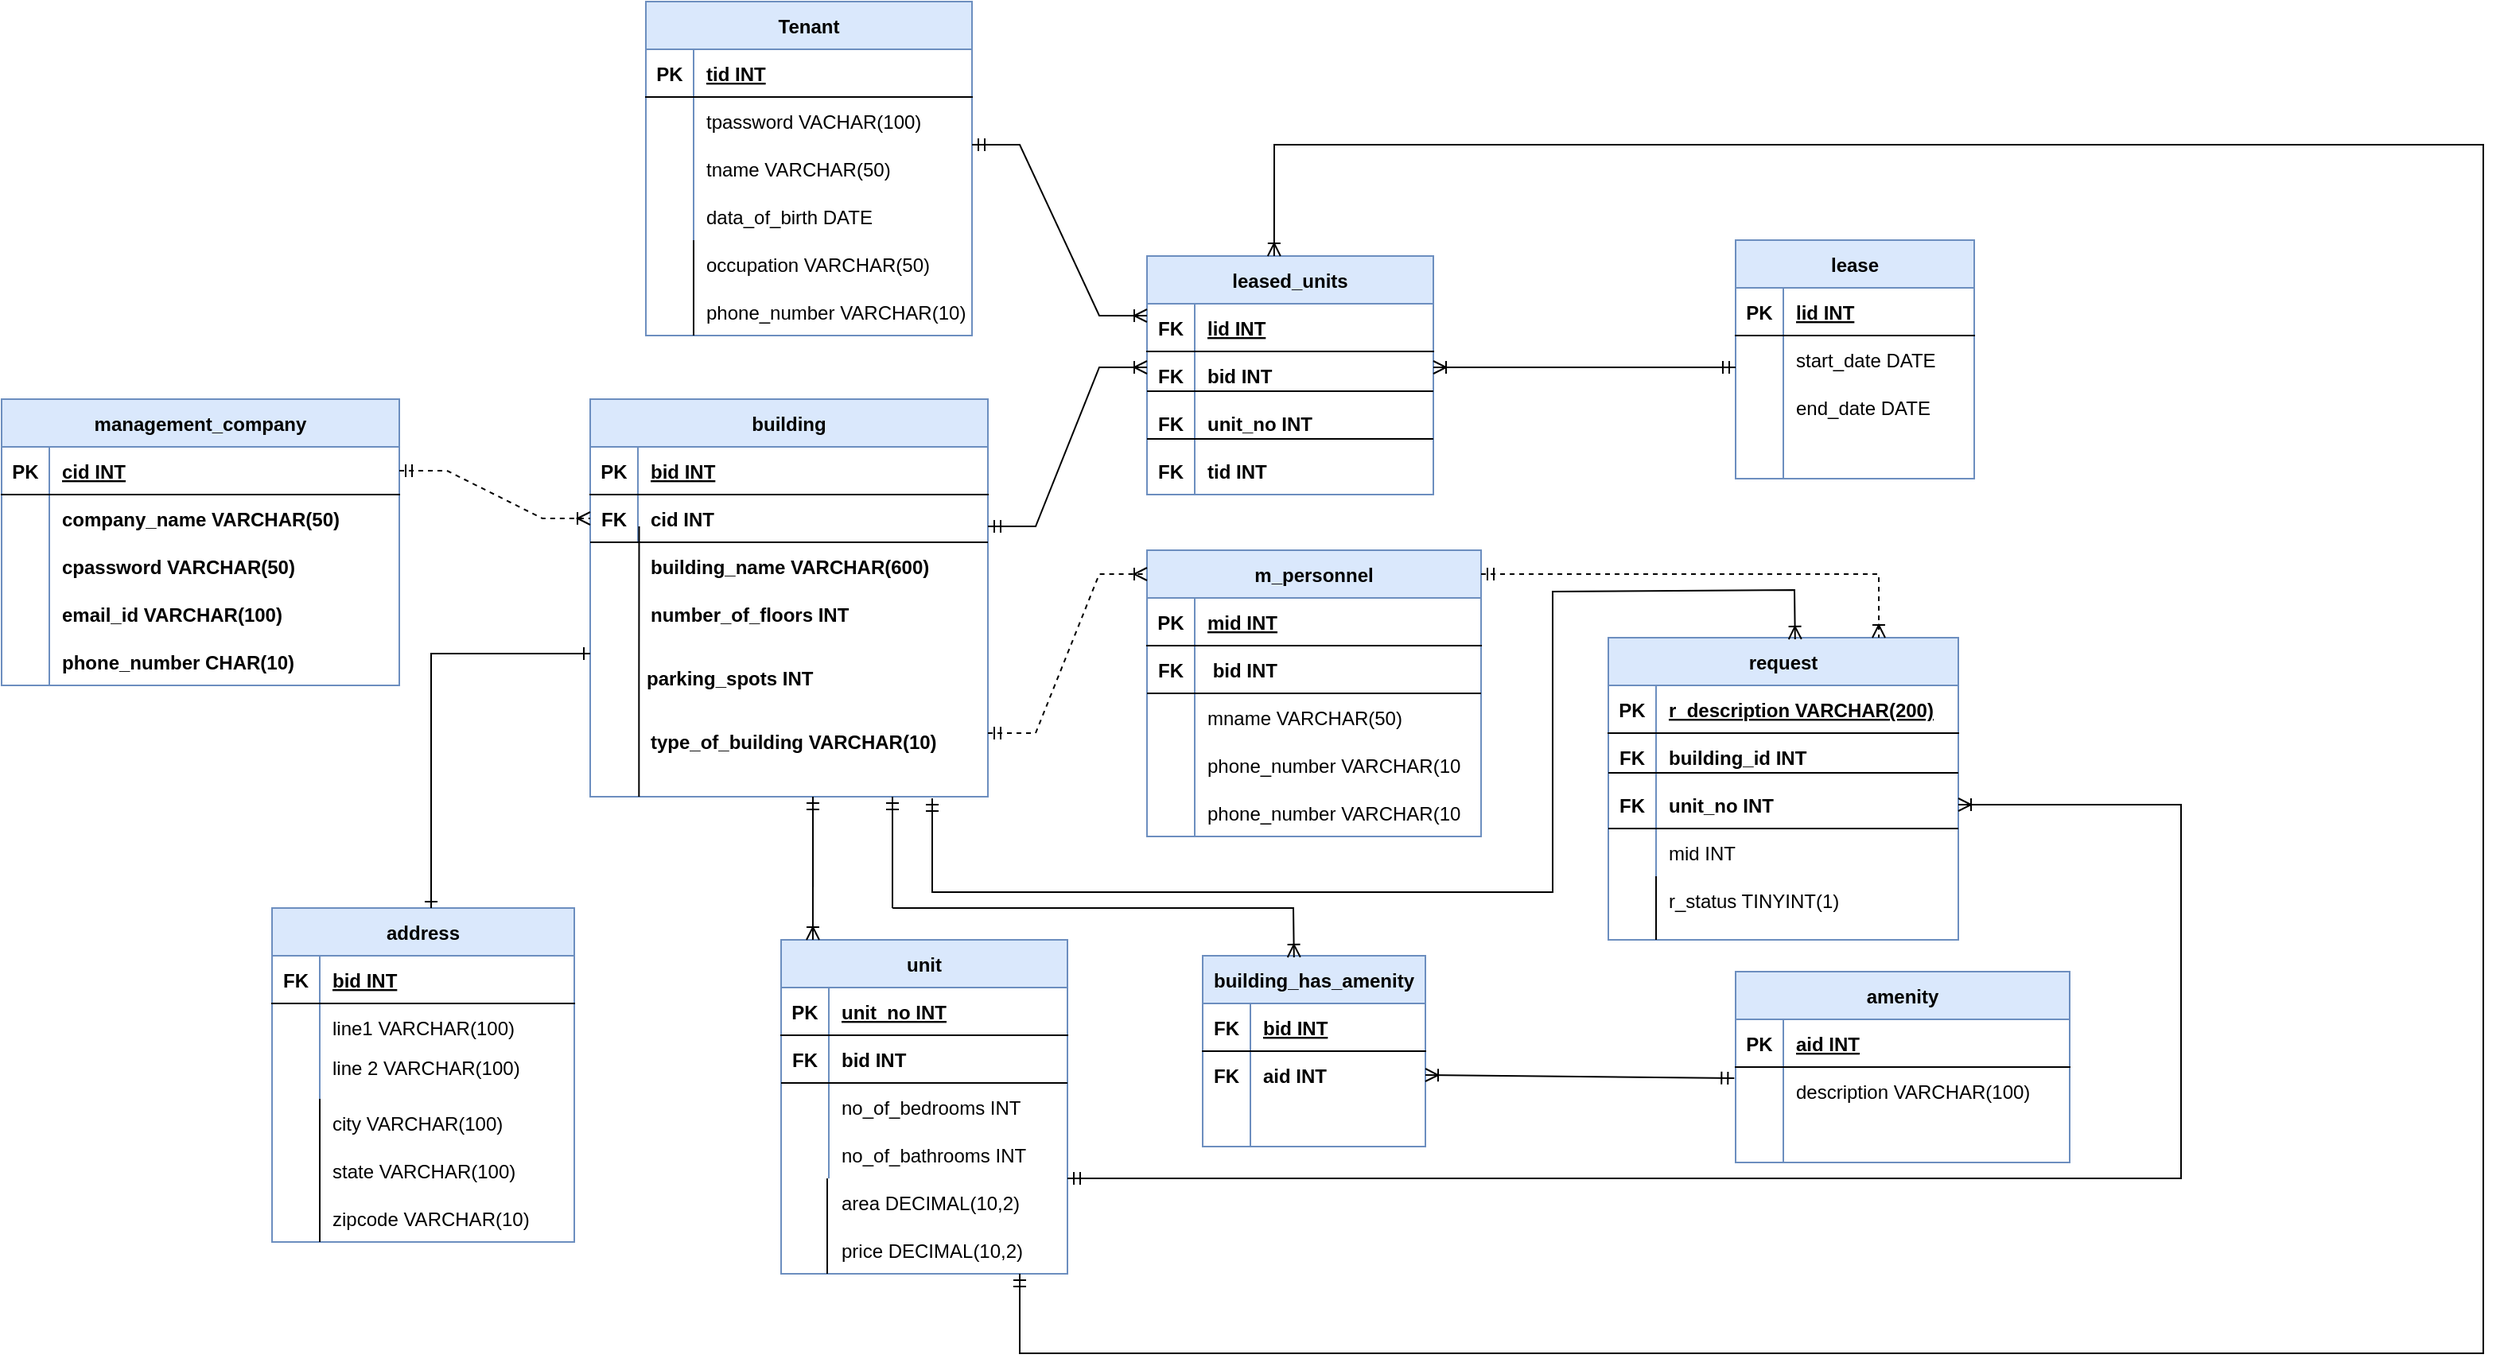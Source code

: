 <mxfile version="20.8.16" type="device"><diagram id="R2lEEEUBdFMjLlhIrx00" name="Page-1"><mxGraphModel dx="1050" dy="3887" grid="1" gridSize="10" guides="1" tooltips="1" connect="1" arrows="1" fold="1" page="1" pageScale="1" pageWidth="2339" pageHeight="3300" math="0" shadow="0" extFonts="Permanent Marker^https://fonts.googleapis.com/css?family=Permanent+Marker"><root><mxCell id="0"/><mxCell id="1" parent="0"/><mxCell id="C-vyLk0tnHw3VtMMgP7b-23" value="management_company" style="shape=table;startSize=30;container=1;collapsible=1;childLayout=tableLayout;fixedRows=1;rowLines=0;fontStyle=1;align=center;resizeLast=1;fillColor=#dae8fc;strokeColor=#6c8ebf;" parent="1" vertex="1"><mxGeometry x="120" y="120" width="250" height="180" as="geometry"/></mxCell><mxCell id="C-vyLk0tnHw3VtMMgP7b-24" value="" style="shape=partialRectangle;collapsible=0;dropTarget=0;pointerEvents=0;fillColor=none;points=[[0,0.5],[1,0.5]];portConstraint=eastwest;top=0;left=0;right=0;bottom=1;fontStyle=1" parent="C-vyLk0tnHw3VtMMgP7b-23" vertex="1"><mxGeometry y="30" width="250" height="30" as="geometry"/></mxCell><mxCell id="C-vyLk0tnHw3VtMMgP7b-25" value="PK" style="shape=partialRectangle;overflow=hidden;connectable=0;fillColor=none;top=0;left=0;bottom=0;right=0;fontStyle=1;" parent="C-vyLk0tnHw3VtMMgP7b-24" vertex="1"><mxGeometry width="30" height="30" as="geometry"><mxRectangle width="30" height="30" as="alternateBounds"/></mxGeometry></mxCell><mxCell id="C-vyLk0tnHw3VtMMgP7b-26" value="cid INT" style="shape=partialRectangle;overflow=hidden;connectable=0;fillColor=none;top=0;left=0;bottom=0;right=0;align=left;spacingLeft=6;fontStyle=5;" parent="C-vyLk0tnHw3VtMMgP7b-24" vertex="1"><mxGeometry x="30" width="220" height="30" as="geometry"><mxRectangle width="220" height="30" as="alternateBounds"/></mxGeometry></mxCell><mxCell id="C-vyLk0tnHw3VtMMgP7b-27" value="" style="shape=partialRectangle;collapsible=0;dropTarget=0;pointerEvents=0;fillColor=none;points=[[0,0.5],[1,0.5]];portConstraint=eastwest;top=0;left=0;right=0;bottom=0;fontStyle=1" parent="C-vyLk0tnHw3VtMMgP7b-23" vertex="1"><mxGeometry y="60" width="250" height="30" as="geometry"/></mxCell><mxCell id="C-vyLk0tnHw3VtMMgP7b-28" value="" style="shape=partialRectangle;overflow=hidden;connectable=0;fillColor=none;top=0;left=0;bottom=0;right=0;fontStyle=1" parent="C-vyLk0tnHw3VtMMgP7b-27" vertex="1"><mxGeometry width="30" height="30" as="geometry"><mxRectangle width="30" height="30" as="alternateBounds"/></mxGeometry></mxCell><mxCell id="C-vyLk0tnHw3VtMMgP7b-29" value="company_name VARCHAR(50)" style="shape=partialRectangle;overflow=hidden;connectable=0;fillColor=none;top=0;left=0;bottom=0;right=0;align=left;spacingLeft=6;fontStyle=1" parent="C-vyLk0tnHw3VtMMgP7b-27" vertex="1"><mxGeometry x="30" width="220" height="30" as="geometry"><mxRectangle width="220" height="30" as="alternateBounds"/></mxGeometry></mxCell><mxCell id="26nUdRQCXLA5N9_4GKvT-4" value="cpassword VARCHAR(50)" style="shape=partialRectangle;overflow=hidden;connectable=0;fillColor=none;top=0;left=0;bottom=0;right=0;align=left;spacingLeft=6;fontStyle=1" parent="1" vertex="1"><mxGeometry x="150" y="210" width="220" height="30" as="geometry"><mxRectangle width="220" height="30" as="alternateBounds"/></mxGeometry></mxCell><mxCell id="26nUdRQCXLA5N9_4GKvT-5" value="email_id VARCHAR(100)" style="shape=partialRectangle;overflow=hidden;connectable=0;fillColor=none;top=0;left=0;bottom=0;right=0;align=left;spacingLeft=6;fontStyle=1" parent="1" vertex="1"><mxGeometry x="150" y="240" width="220" height="30" as="geometry"><mxRectangle width="220" height="30" as="alternateBounds"/></mxGeometry></mxCell><mxCell id="26nUdRQCXLA5N9_4GKvT-6" value="phone_number CHAR(10)" style="shape=partialRectangle;overflow=hidden;connectable=0;fillColor=none;top=0;left=0;bottom=0;right=0;align=left;spacingLeft=6;fontStyle=1" parent="1" vertex="1"><mxGeometry x="150" y="270" width="220" height="30" as="geometry"><mxRectangle width="220" height="30" as="alternateBounds"/></mxGeometry></mxCell><mxCell id="26nUdRQCXLA5N9_4GKvT-7" value="" style="endArrow=none;html=1;rounded=0;fillColor=#dae8fc;strokeColor=#6c8ebf;fontStyle=1" parent="1" edge="1"><mxGeometry width="50" height="50" relative="1" as="geometry"><mxPoint x="150" y="300" as="sourcePoint"/><mxPoint x="150" y="210" as="targetPoint"/></mxGeometry></mxCell><mxCell id="26nUdRQCXLA5N9_4GKvT-8" value="building" style="shape=table;startSize=30;container=1;collapsible=1;childLayout=tableLayout;fixedRows=1;rowLines=0;fontStyle=1;align=center;resizeLast=1;fillColor=#dae8fc;strokeColor=#6c8ebf;" parent="1" vertex="1"><mxGeometry x="490" y="120" width="250" height="250" as="geometry"/></mxCell><mxCell id="26nUdRQCXLA5N9_4GKvT-9" value="" style="shape=partialRectangle;collapsible=0;dropTarget=0;pointerEvents=0;fillColor=none;points=[[0,0.5],[1,0.5]];portConstraint=eastwest;top=0;left=0;right=0;bottom=1;fontStyle=1" parent="26nUdRQCXLA5N9_4GKvT-8" vertex="1"><mxGeometry y="30" width="250" height="30" as="geometry"/></mxCell><mxCell id="26nUdRQCXLA5N9_4GKvT-10" value="PK" style="shape=partialRectangle;overflow=hidden;connectable=0;fillColor=none;top=0;left=0;bottom=0;right=0;fontStyle=1;" parent="26nUdRQCXLA5N9_4GKvT-9" vertex="1"><mxGeometry width="30" height="30" as="geometry"><mxRectangle width="30" height="30" as="alternateBounds"/></mxGeometry></mxCell><mxCell id="26nUdRQCXLA5N9_4GKvT-11" value="bid INT" style="shape=partialRectangle;overflow=hidden;connectable=0;fillColor=none;top=0;left=0;bottom=0;right=0;align=left;spacingLeft=6;fontStyle=5;" parent="26nUdRQCXLA5N9_4GKvT-9" vertex="1"><mxGeometry x="30" width="220" height="30" as="geometry"><mxRectangle width="220" height="30" as="alternateBounds"/></mxGeometry></mxCell><mxCell id="26nUdRQCXLA5N9_4GKvT-12" value="" style="shape=partialRectangle;collapsible=0;dropTarget=0;pointerEvents=0;fillColor=none;points=[[0,0.5],[1,0.5]];portConstraint=eastwest;top=0;left=0;right=0;bottom=0;fontStyle=1" parent="26nUdRQCXLA5N9_4GKvT-8" vertex="1"><mxGeometry y="60" width="250" height="30" as="geometry"/></mxCell><mxCell id="26nUdRQCXLA5N9_4GKvT-13" value="FK" style="shape=partialRectangle;overflow=hidden;connectable=0;fillColor=none;top=0;left=0;bottom=0;right=0;fontStyle=1" parent="26nUdRQCXLA5N9_4GKvT-12" vertex="1"><mxGeometry width="30" height="30" as="geometry"><mxRectangle width="30" height="30" as="alternateBounds"/></mxGeometry></mxCell><mxCell id="26nUdRQCXLA5N9_4GKvT-14" value="cid INT" style="shape=partialRectangle;overflow=hidden;connectable=0;fillColor=none;top=0;left=0;bottom=0;right=0;align=left;spacingLeft=6;fontStyle=1" parent="26nUdRQCXLA5N9_4GKvT-12" vertex="1"><mxGeometry x="30" width="220" height="30" as="geometry"><mxRectangle width="220" height="30" as="alternateBounds"/></mxGeometry></mxCell><mxCell id="26nUdRQCXLA5N9_4GKvT-15" value="" style="shape=partialRectangle;collapsible=0;dropTarget=0;pointerEvents=0;fillColor=none;points=[[0,0.5],[1,0.5]];portConstraint=eastwest;top=0;left=0;right=0;bottom=0;fontStyle=1" parent="1" vertex="1"><mxGeometry x="520" y="210" width="220" height="30" as="geometry"/></mxCell><mxCell id="26nUdRQCXLA5N9_4GKvT-16" value="" style="shape=partialRectangle;overflow=hidden;connectable=0;fillColor=none;top=0;left=0;bottom=0;right=0;fontStyle=1" parent="26nUdRQCXLA5N9_4GKvT-15" vertex="1"><mxGeometry width="26.4" height="30" as="geometry"><mxRectangle width="30" height="30" as="alternateBounds"/></mxGeometry></mxCell><mxCell id="26nUdRQCXLA5N9_4GKvT-17" value="building_name VARCHAR(600)" style="shape=partialRectangle;overflow=hidden;connectable=0;fillColor=none;top=0;left=0;bottom=0;right=0;align=left;spacingLeft=6;fontStyle=1" parent="26nUdRQCXLA5N9_4GKvT-15" vertex="1"><mxGeometry width="220" height="30" as="geometry"><mxRectangle width="220" height="30" as="alternateBounds"/></mxGeometry></mxCell><mxCell id="26nUdRQCXLA5N9_4GKvT-21" value="" style="shape=partialRectangle;collapsible=0;dropTarget=0;pointerEvents=0;fillColor=none;points=[[0,0.5],[1,0.5]];portConstraint=eastwest;top=0;left=0;right=0;bottom=0;fontStyle=1" parent="1" vertex="1"><mxGeometry x="520" y="240" width="220" height="30" as="geometry"/></mxCell><mxCell id="26nUdRQCXLA5N9_4GKvT-22" value="" style="shape=partialRectangle;overflow=hidden;connectable=0;fillColor=none;top=0;left=0;bottom=0;right=0;fontStyle=1" parent="26nUdRQCXLA5N9_4GKvT-21" vertex="1"><mxGeometry width="26.4" height="30" as="geometry"><mxRectangle width="30" height="30" as="alternateBounds"/></mxGeometry></mxCell><mxCell id="26nUdRQCXLA5N9_4GKvT-23" value="number_of_floors INT" style="shape=partialRectangle;overflow=hidden;connectable=0;fillColor=none;top=0;left=0;bottom=0;right=0;align=left;spacingLeft=6;fontStyle=1" parent="26nUdRQCXLA5N9_4GKvT-21" vertex="1"><mxGeometry width="220" height="30" as="geometry"><mxRectangle width="220" height="30" as="alternateBounds"/></mxGeometry></mxCell><mxCell id="26nUdRQCXLA5N9_4GKvT-24" value="" style="shape=partialRectangle;collapsible=0;dropTarget=0;pointerEvents=0;fillColor=none;points=[[0,0.5],[1,0.5]];portConstraint=eastwest;top=0;left=0;right=0;bottom=0;fontStyle=1" parent="1" vertex="1"><mxGeometry x="517.5" y="280" width="220" height="30" as="geometry"/></mxCell><mxCell id="26nUdRQCXLA5N9_4GKvT-25" value="" style="shape=partialRectangle;overflow=hidden;connectable=0;fillColor=none;top=0;left=0;bottom=0;right=0;fontStyle=1" parent="26nUdRQCXLA5N9_4GKvT-24" vertex="1"><mxGeometry width="26.4" height="30" as="geometry"><mxRectangle width="30" height="30" as="alternateBounds"/></mxGeometry></mxCell><mxCell id="26nUdRQCXLA5N9_4GKvT-26" value="parking_spots INT" style="shape=partialRectangle;overflow=hidden;connectable=0;fillColor=none;top=0;left=0;bottom=0;right=0;align=left;spacingLeft=6;fontStyle=1" parent="26nUdRQCXLA5N9_4GKvT-24" vertex="1"><mxGeometry width="220" height="30" as="geometry"><mxRectangle width="220" height="30" as="alternateBounds"/></mxGeometry></mxCell><mxCell id="26nUdRQCXLA5N9_4GKvT-27" value="" style="shape=partialRectangle;collapsible=0;dropTarget=0;pointerEvents=0;fillColor=none;points=[[0,0.5],[1,0.5]];portConstraint=eastwest;top=0;left=0;right=0;bottom=0;fontStyle=1" parent="1" vertex="1"><mxGeometry x="150" y="570" width="220" height="30" as="geometry"/></mxCell><mxCell id="26nUdRQCXLA5N9_4GKvT-28" value="" style="shape=partialRectangle;overflow=hidden;connectable=0;fillColor=none;top=0;left=0;bottom=0;right=0;fontStyle=1" parent="26nUdRQCXLA5N9_4GKvT-27" vertex="1"><mxGeometry width="26.4" height="30" as="geometry"><mxRectangle width="30" height="30" as="alternateBounds"/></mxGeometry></mxCell><mxCell id="26nUdRQCXLA5N9_4GKvT-29" value="type_of_building VARCHAR(10)" style="shape=partialRectangle;overflow=hidden;connectable=0;fillColor=none;top=0;left=0;bottom=0;right=0;align=left;spacingLeft=6;fontStyle=1" parent="1" vertex="1"><mxGeometry x="520" y="320" width="220" height="30" as="geometry"><mxRectangle width="220" height="30" as="alternateBounds"/></mxGeometry></mxCell><mxCell id="26nUdRQCXLA5N9_4GKvT-38" value="" style="endArrow=none;html=1;rounded=0;exitX=0.123;exitY=0.667;exitDx=0;exitDy=0;exitPerimeter=0;fillColor=#f8cecc;strokeColor=#000000;startArrow=none;fontStyle=1" parent="1" source="26nUdRQCXLA5N9_4GKvT-12" edge="1"><mxGeometry width="50" height="50" relative="1" as="geometry"><mxPoint x="520" y="210" as="sourcePoint"/><mxPoint x="520.66" y="370" as="targetPoint"/><Array as="points"><mxPoint x="520.66" y="300"/></Array></mxGeometry></mxCell><mxCell id="26nUdRQCXLA5N9_4GKvT-41" value="" style="edgeStyle=entityRelationEdgeStyle;fontSize=12;html=1;endArrow=ERoneToMany;startArrow=ERmandOne;rounded=0;exitX=1;exitY=0.5;exitDx=0;exitDy=0;entryX=0;entryY=0.5;entryDx=0;entryDy=0;fontStyle=1;dashed=1;" parent="1" source="C-vyLk0tnHw3VtMMgP7b-24" target="26nUdRQCXLA5N9_4GKvT-12" edge="1"><mxGeometry width="100" height="100" relative="1" as="geometry"><mxPoint x="530" y="390" as="sourcePoint"/><mxPoint x="630" y="290" as="targetPoint"/></mxGeometry></mxCell><mxCell id="26nUdRQCXLA5N9_4GKvT-42" value="leased_units" style="shape=table;startSize=30;container=1;collapsible=1;childLayout=tableLayout;fixedRows=1;rowLines=0;fontStyle=1;align=center;resizeLast=1;fillColor=#dae8fc;strokeColor=#6c8ebf;" parent="1" vertex="1"><mxGeometry x="840" y="30" width="180" height="150" as="geometry"/></mxCell><mxCell id="26nUdRQCXLA5N9_4GKvT-43" value="" style="shape=tableRow;horizontal=0;startSize=0;swimlaneHead=0;swimlaneBody=0;fillColor=none;collapsible=0;dropTarget=0;points=[[0,0.5],[1,0.5]];portConstraint=eastwest;top=0;left=0;right=0;bottom=1;fontStyle=1" parent="26nUdRQCXLA5N9_4GKvT-42" vertex="1"><mxGeometry y="30" width="180" height="30" as="geometry"/></mxCell><mxCell id="26nUdRQCXLA5N9_4GKvT-44" value="FK" style="shape=partialRectangle;connectable=0;fillColor=none;top=0;left=0;bottom=0;right=0;fontStyle=1;overflow=hidden;" parent="26nUdRQCXLA5N9_4GKvT-43" vertex="1"><mxGeometry width="30" height="30" as="geometry"><mxRectangle width="30" height="30" as="alternateBounds"/></mxGeometry></mxCell><mxCell id="26nUdRQCXLA5N9_4GKvT-45" value="lid INT" style="shape=partialRectangle;connectable=0;fillColor=none;top=0;left=0;bottom=0;right=0;align=left;spacingLeft=6;fontStyle=5;overflow=hidden;" parent="26nUdRQCXLA5N9_4GKvT-43" vertex="1"><mxGeometry x="30" width="150" height="30" as="geometry"><mxRectangle width="150" height="30" as="alternateBounds"/></mxGeometry></mxCell><mxCell id="26nUdRQCXLA5N9_4GKvT-46" value="" style="shape=tableRow;horizontal=0;startSize=0;swimlaneHead=0;swimlaneBody=0;fillColor=none;collapsible=0;dropTarget=0;points=[[0,0.5],[1,0.5]];portConstraint=eastwest;top=0;left=0;right=0;bottom=0;fontStyle=1" parent="26nUdRQCXLA5N9_4GKvT-42" vertex="1"><mxGeometry y="60" width="180" height="30" as="geometry"/></mxCell><mxCell id="26nUdRQCXLA5N9_4GKvT-47" value="FK" style="shape=partialRectangle;connectable=0;fillColor=none;top=0;left=0;bottom=0;right=0;editable=1;overflow=hidden;fontStyle=1" parent="26nUdRQCXLA5N9_4GKvT-46" vertex="1"><mxGeometry width="30" height="30" as="geometry"><mxRectangle width="30" height="30" as="alternateBounds"/></mxGeometry></mxCell><mxCell id="26nUdRQCXLA5N9_4GKvT-48" value="bid INT" style="shape=partialRectangle;connectable=0;fillColor=none;top=0;left=0;bottom=0;right=0;align=left;spacingLeft=6;overflow=hidden;fontStyle=1" parent="26nUdRQCXLA5N9_4GKvT-46" vertex="1"><mxGeometry x="30" width="150" height="30" as="geometry"><mxRectangle width="150" height="30" as="alternateBounds"/></mxGeometry></mxCell><mxCell id="26nUdRQCXLA5N9_4GKvT-49" value="" style="shape=tableRow;horizontal=0;startSize=0;swimlaneHead=0;swimlaneBody=0;fillColor=none;collapsible=0;dropTarget=0;points=[[0,0.5],[1,0.5]];portConstraint=eastwest;top=0;left=0;right=0;bottom=0;fontStyle=1" parent="26nUdRQCXLA5N9_4GKvT-42" vertex="1"><mxGeometry y="90" width="180" height="30" as="geometry"/></mxCell><mxCell id="26nUdRQCXLA5N9_4GKvT-50" value="FK" style="shape=partialRectangle;connectable=0;fillColor=none;top=0;left=0;bottom=0;right=0;editable=1;overflow=hidden;fontStyle=1" parent="26nUdRQCXLA5N9_4GKvT-49" vertex="1"><mxGeometry width="30" height="30" as="geometry"><mxRectangle width="30" height="30" as="alternateBounds"/></mxGeometry></mxCell><mxCell id="26nUdRQCXLA5N9_4GKvT-51" value="unit_no INT" style="shape=partialRectangle;connectable=0;fillColor=none;top=0;left=0;bottom=0;right=0;align=left;spacingLeft=6;overflow=hidden;fontStyle=1" parent="26nUdRQCXLA5N9_4GKvT-49" vertex="1"><mxGeometry x="30" width="150" height="30" as="geometry"><mxRectangle width="150" height="30" as="alternateBounds"/></mxGeometry></mxCell><mxCell id="26nUdRQCXLA5N9_4GKvT-52" value="" style="shape=tableRow;horizontal=0;startSize=0;swimlaneHead=0;swimlaneBody=0;fillColor=none;collapsible=0;dropTarget=0;points=[[0,0.5],[1,0.5]];portConstraint=eastwest;top=0;left=0;right=0;bottom=0;fontStyle=1" parent="26nUdRQCXLA5N9_4GKvT-42" vertex="1"><mxGeometry y="120" width="180" height="30" as="geometry"/></mxCell><mxCell id="26nUdRQCXLA5N9_4GKvT-53" value="FK" style="shape=partialRectangle;connectable=0;fillColor=none;top=0;left=0;bottom=0;right=0;editable=1;overflow=hidden;fontStyle=1" parent="26nUdRQCXLA5N9_4GKvT-52" vertex="1"><mxGeometry width="30" height="30" as="geometry"><mxRectangle width="30" height="30" as="alternateBounds"/></mxGeometry></mxCell><mxCell id="26nUdRQCXLA5N9_4GKvT-54" value="tid INT" style="shape=partialRectangle;connectable=0;fillColor=none;top=0;left=0;bottom=0;right=0;align=left;spacingLeft=6;overflow=hidden;fontStyle=1" parent="26nUdRQCXLA5N9_4GKvT-52" vertex="1"><mxGeometry x="30" width="150" height="30" as="geometry"><mxRectangle width="150" height="30" as="alternateBounds"/></mxGeometry></mxCell><mxCell id="26nUdRQCXLA5N9_4GKvT-56" value="" style="endArrow=none;html=1;rounded=0;exitX=-0.003;exitY=0;exitDx=0;exitDy=0;exitPerimeter=0;fillColor=#f8cecc;strokeColor=#b85450;fontStyle=1" parent="1" target="26nUdRQCXLA5N9_4GKvT-55" edge="1"><mxGeometry width="50" height="50" relative="1" as="geometry"><mxPoint x="520" y="210" as="sourcePoint"/><mxPoint x="520.66" y="370" as="targetPoint"/><Array as="points"/></mxGeometry></mxCell><mxCell id="26nUdRQCXLA5N9_4GKvT-55" value="" style="line;strokeWidth=1;rotatable=0;dashed=0;labelPosition=right;align=left;verticalAlign=middle;spacingTop=0;spacingLeft=6;points=[];portConstraint=eastwest;fontStyle=1" parent="1" vertex="1"><mxGeometry x="490" y="205" width="250" height="10" as="geometry"/></mxCell><mxCell id="26nUdRQCXLA5N9_4GKvT-57" value="" style="line;strokeWidth=1;rotatable=0;dashed=0;labelPosition=right;align=left;verticalAlign=middle;spacingTop=0;spacingLeft=6;points=[];portConstraint=eastwest;" parent="1" vertex="1"><mxGeometry x="840" y="110" width="180" height="10" as="geometry"/></mxCell><mxCell id="26nUdRQCXLA5N9_4GKvT-58" value="" style="line;strokeWidth=1;rotatable=0;dashed=0;labelPosition=right;align=left;verticalAlign=middle;spacingTop=0;spacingLeft=6;points=[];portConstraint=eastwest;fillColor=#000000;strokeColor=#000000;" parent="1" vertex="1"><mxGeometry x="840" y="140" width="180" height="10" as="geometry"/></mxCell><mxCell id="26nUdRQCXLA5N9_4GKvT-59" value="" style="edgeStyle=entityRelationEdgeStyle;fontSize=12;html=1;endArrow=ERoneToMany;startArrow=ERmandOne;rounded=0;" parent="1" edge="1"><mxGeometry width="100" height="100" relative="1" as="geometry"><mxPoint x="740" y="200" as="sourcePoint"/><mxPoint x="840" y="100" as="targetPoint"/></mxGeometry></mxCell><mxCell id="IySh2qu_oPv5t85q8jqc-1" value="Tenant" style="shape=table;startSize=30;container=1;collapsible=1;childLayout=tableLayout;fixedRows=1;rowLines=0;fontStyle=1;align=center;resizeLast=1;fillColor=#dae8fc;strokeColor=#6c8ebf;" vertex="1" parent="1"><mxGeometry x="525" y="-130" width="205" height="210" as="geometry"/></mxCell><mxCell id="IySh2qu_oPv5t85q8jqc-2" value="" style="shape=tableRow;horizontal=0;startSize=0;swimlaneHead=0;swimlaneBody=0;fillColor=none;collapsible=0;dropTarget=0;points=[[0,0.5],[1,0.5]];portConstraint=eastwest;top=0;left=0;right=0;bottom=1;" vertex="1" parent="IySh2qu_oPv5t85q8jqc-1"><mxGeometry y="30" width="205" height="30" as="geometry"/></mxCell><mxCell id="IySh2qu_oPv5t85q8jqc-3" value="PK" style="shape=partialRectangle;connectable=0;fillColor=none;top=0;left=0;bottom=0;right=0;fontStyle=1;overflow=hidden;" vertex="1" parent="IySh2qu_oPv5t85q8jqc-2"><mxGeometry width="30" height="30" as="geometry"><mxRectangle width="30" height="30" as="alternateBounds"/></mxGeometry></mxCell><mxCell id="IySh2qu_oPv5t85q8jqc-4" value="tid INT" style="shape=partialRectangle;connectable=0;fillColor=none;top=0;left=0;bottom=0;right=0;align=left;spacingLeft=6;fontStyle=5;overflow=hidden;" vertex="1" parent="IySh2qu_oPv5t85q8jqc-2"><mxGeometry x="30" width="175" height="30" as="geometry"><mxRectangle width="175" height="30" as="alternateBounds"/></mxGeometry></mxCell><mxCell id="IySh2qu_oPv5t85q8jqc-5" value="" style="shape=tableRow;horizontal=0;startSize=0;swimlaneHead=0;swimlaneBody=0;fillColor=none;collapsible=0;dropTarget=0;points=[[0,0.5],[1,0.5]];portConstraint=eastwest;top=0;left=0;right=0;bottom=0;" vertex="1" parent="IySh2qu_oPv5t85q8jqc-1"><mxGeometry y="60" width="205" height="30" as="geometry"/></mxCell><mxCell id="IySh2qu_oPv5t85q8jqc-6" value="" style="shape=partialRectangle;connectable=0;fillColor=none;top=0;left=0;bottom=0;right=0;editable=1;overflow=hidden;" vertex="1" parent="IySh2qu_oPv5t85q8jqc-5"><mxGeometry width="30" height="30" as="geometry"><mxRectangle width="30" height="30" as="alternateBounds"/></mxGeometry></mxCell><mxCell id="IySh2qu_oPv5t85q8jqc-7" value="tpassword VACHAR(100)" style="shape=partialRectangle;connectable=0;fillColor=none;top=0;left=0;bottom=0;right=0;align=left;spacingLeft=6;overflow=hidden;" vertex="1" parent="IySh2qu_oPv5t85q8jqc-5"><mxGeometry x="30" width="175" height="30" as="geometry"><mxRectangle width="175" height="30" as="alternateBounds"/></mxGeometry></mxCell><mxCell id="IySh2qu_oPv5t85q8jqc-8" value="" style="shape=tableRow;horizontal=0;startSize=0;swimlaneHead=0;swimlaneBody=0;fillColor=none;collapsible=0;dropTarget=0;points=[[0,0.5],[1,0.5]];portConstraint=eastwest;top=0;left=0;right=0;bottom=0;" vertex="1" parent="IySh2qu_oPv5t85q8jqc-1"><mxGeometry y="90" width="205" height="30" as="geometry"/></mxCell><mxCell id="IySh2qu_oPv5t85q8jqc-9" value="" style="shape=partialRectangle;connectable=0;fillColor=none;top=0;left=0;bottom=0;right=0;editable=1;overflow=hidden;" vertex="1" parent="IySh2qu_oPv5t85q8jqc-8"><mxGeometry width="30" height="30" as="geometry"><mxRectangle width="30" height="30" as="alternateBounds"/></mxGeometry></mxCell><mxCell id="IySh2qu_oPv5t85q8jqc-10" value="tname VARCHAR(50)" style="shape=partialRectangle;connectable=0;fillColor=none;top=0;left=0;bottom=0;right=0;align=left;spacingLeft=6;overflow=hidden;" vertex="1" parent="IySh2qu_oPv5t85q8jqc-8"><mxGeometry x="30" width="175" height="30" as="geometry"><mxRectangle width="175" height="30" as="alternateBounds"/></mxGeometry></mxCell><mxCell id="IySh2qu_oPv5t85q8jqc-11" value="" style="shape=tableRow;horizontal=0;startSize=0;swimlaneHead=0;swimlaneBody=0;fillColor=none;collapsible=0;dropTarget=0;points=[[0,0.5],[1,0.5]];portConstraint=eastwest;top=0;left=0;right=0;bottom=0;" vertex="1" parent="IySh2qu_oPv5t85q8jqc-1"><mxGeometry y="120" width="205" height="30" as="geometry"/></mxCell><mxCell id="IySh2qu_oPv5t85q8jqc-12" value="" style="shape=partialRectangle;connectable=0;fillColor=none;top=0;left=0;bottom=0;right=0;editable=1;overflow=hidden;" vertex="1" parent="IySh2qu_oPv5t85q8jqc-11"><mxGeometry width="30" height="30" as="geometry"><mxRectangle width="30" height="30" as="alternateBounds"/></mxGeometry></mxCell><mxCell id="IySh2qu_oPv5t85q8jqc-13" value="data_of_birth DATE" style="shape=partialRectangle;connectable=0;fillColor=none;top=0;left=0;bottom=0;right=0;align=left;spacingLeft=6;overflow=hidden;" vertex="1" parent="IySh2qu_oPv5t85q8jqc-11"><mxGeometry x="30" width="175" height="30" as="geometry"><mxRectangle width="175" height="30" as="alternateBounds"/></mxGeometry></mxCell><mxCell id="IySh2qu_oPv5t85q8jqc-14" value="occupation VARCHAR(50)" style="shape=partialRectangle;connectable=0;fillColor=none;top=0;left=0;bottom=0;right=0;align=left;spacingLeft=6;overflow=hidden;" vertex="1" parent="1"><mxGeometry x="555" y="20" width="150" height="30" as="geometry"><mxRectangle width="150" height="30" as="alternateBounds"/></mxGeometry></mxCell><mxCell id="IySh2qu_oPv5t85q8jqc-15" value="phone_number VARCHAR(10)" style="shape=partialRectangle;connectable=0;fillColor=none;top=0;left=0;bottom=0;right=0;align=left;spacingLeft=6;overflow=hidden;" vertex="1" parent="1"><mxGeometry x="555" y="50" width="175" height="30" as="geometry"><mxRectangle width="150" height="30" as="alternateBounds"/></mxGeometry></mxCell><mxCell id="IySh2qu_oPv5t85q8jqc-20" value="" style="endArrow=none;html=1;rounded=0;" edge="1" parent="1"><mxGeometry width="50" height="50" relative="1" as="geometry"><mxPoint x="555" y="80" as="sourcePoint"/><mxPoint x="555" y="20" as="targetPoint"/><Array as="points"><mxPoint x="555" y="40"/></Array></mxGeometry></mxCell><mxCell id="IySh2qu_oPv5t85q8jqc-21" value="" style="edgeStyle=entityRelationEdgeStyle;fontSize=12;html=1;endArrow=ERoneToMany;startArrow=ERmandOne;rounded=0;entryX=0;entryY=0.25;entryDx=0;entryDy=0;" edge="1" parent="1" target="26nUdRQCXLA5N9_4GKvT-42"><mxGeometry width="100" height="100" relative="1" as="geometry"><mxPoint x="730" y="-40" as="sourcePoint"/><mxPoint x="830" y="-140" as="targetPoint"/></mxGeometry></mxCell><mxCell id="IySh2qu_oPv5t85q8jqc-22" value="m_personnel" style="shape=table;startSize=30;container=1;collapsible=1;childLayout=tableLayout;fixedRows=1;rowLines=0;fontStyle=1;align=center;resizeLast=1;fillColor=#dae8fc;strokeColor=#6c8ebf;" vertex="1" parent="1"><mxGeometry x="840" y="215" width="210" height="180" as="geometry"/></mxCell><mxCell id="IySh2qu_oPv5t85q8jqc-23" value="" style="shape=tableRow;horizontal=0;startSize=0;swimlaneHead=0;swimlaneBody=0;fillColor=none;collapsible=0;dropTarget=0;points=[[0,0.5],[1,0.5]];portConstraint=eastwest;top=0;left=0;right=0;bottom=1;" vertex="1" parent="IySh2qu_oPv5t85q8jqc-22"><mxGeometry y="30" width="210" height="30" as="geometry"/></mxCell><mxCell id="IySh2qu_oPv5t85q8jqc-24" value="PK" style="shape=partialRectangle;connectable=0;fillColor=none;top=0;left=0;bottom=0;right=0;fontStyle=1;overflow=hidden;" vertex="1" parent="IySh2qu_oPv5t85q8jqc-23"><mxGeometry width="30" height="30" as="geometry"><mxRectangle width="30" height="30" as="alternateBounds"/></mxGeometry></mxCell><mxCell id="IySh2qu_oPv5t85q8jqc-25" value="mid INT" style="shape=partialRectangle;connectable=0;fillColor=none;top=0;left=0;bottom=0;right=0;align=left;spacingLeft=6;fontStyle=5;overflow=hidden;" vertex="1" parent="IySh2qu_oPv5t85q8jqc-23"><mxGeometry x="30" width="180" height="30" as="geometry"><mxRectangle width="180" height="30" as="alternateBounds"/></mxGeometry></mxCell><mxCell id="IySh2qu_oPv5t85q8jqc-26" value="" style="shape=tableRow;horizontal=0;startSize=0;swimlaneHead=0;swimlaneBody=0;fillColor=none;collapsible=0;dropTarget=0;points=[[0,0.5],[1,0.5]];portConstraint=eastwest;top=0;left=0;right=0;bottom=0;" vertex="1" parent="IySh2qu_oPv5t85q8jqc-22"><mxGeometry y="60" width="210" height="30" as="geometry"/></mxCell><mxCell id="IySh2qu_oPv5t85q8jqc-27" value="FK" style="shape=partialRectangle;connectable=0;fillColor=none;top=0;left=0;bottom=0;right=0;editable=1;overflow=hidden;fontStyle=1" vertex="1" parent="IySh2qu_oPv5t85q8jqc-26"><mxGeometry width="30" height="30" as="geometry"><mxRectangle width="30" height="30" as="alternateBounds"/></mxGeometry></mxCell><mxCell id="IySh2qu_oPv5t85q8jqc-28" value=" bid INT" style="shape=partialRectangle;connectable=0;fillColor=none;top=0;left=0;bottom=0;right=0;align=left;spacingLeft=6;overflow=hidden;fontStyle=1" vertex="1" parent="IySh2qu_oPv5t85q8jqc-26"><mxGeometry x="30" width="180" height="30" as="geometry"><mxRectangle width="180" height="30" as="alternateBounds"/></mxGeometry></mxCell><mxCell id="IySh2qu_oPv5t85q8jqc-29" value="" style="shape=tableRow;horizontal=0;startSize=0;swimlaneHead=0;swimlaneBody=0;fillColor=none;collapsible=0;dropTarget=0;points=[[0,0.5],[1,0.5]];portConstraint=eastwest;top=0;left=0;right=0;bottom=0;" vertex="1" parent="IySh2qu_oPv5t85q8jqc-22"><mxGeometry y="90" width="210" height="30" as="geometry"/></mxCell><mxCell id="IySh2qu_oPv5t85q8jqc-30" value="" style="shape=partialRectangle;connectable=0;fillColor=none;top=0;left=0;bottom=0;right=0;editable=1;overflow=hidden;" vertex="1" parent="IySh2qu_oPv5t85q8jqc-29"><mxGeometry width="30" height="30" as="geometry"><mxRectangle width="30" height="30" as="alternateBounds"/></mxGeometry></mxCell><mxCell id="IySh2qu_oPv5t85q8jqc-31" value="mname VARCHAR(50)" style="shape=partialRectangle;connectable=0;fillColor=none;top=0;left=0;bottom=0;right=0;align=left;spacingLeft=6;overflow=hidden;" vertex="1" parent="IySh2qu_oPv5t85q8jqc-29"><mxGeometry x="30" width="180" height="30" as="geometry"><mxRectangle width="180" height="30" as="alternateBounds"/></mxGeometry></mxCell><mxCell id="IySh2qu_oPv5t85q8jqc-32" value="" style="shape=tableRow;horizontal=0;startSize=0;swimlaneHead=0;swimlaneBody=0;fillColor=none;collapsible=0;dropTarget=0;points=[[0,0.5],[1,0.5]];portConstraint=eastwest;top=0;left=0;right=0;bottom=0;" vertex="1" parent="IySh2qu_oPv5t85q8jqc-22"><mxGeometry y="120" width="210" height="30" as="geometry"/></mxCell><mxCell id="IySh2qu_oPv5t85q8jqc-33" value="" style="shape=partialRectangle;connectable=0;fillColor=none;top=0;left=0;bottom=0;right=0;editable=1;overflow=hidden;" vertex="1" parent="IySh2qu_oPv5t85q8jqc-32"><mxGeometry width="30" height="30" as="geometry"><mxRectangle width="30" height="30" as="alternateBounds"/></mxGeometry></mxCell><mxCell id="IySh2qu_oPv5t85q8jqc-34" value="phone_number VARCHAR(10" style="shape=partialRectangle;connectable=0;fillColor=none;top=0;left=0;bottom=0;right=0;align=left;spacingLeft=6;overflow=hidden;" vertex="1" parent="IySh2qu_oPv5t85q8jqc-32"><mxGeometry x="30" width="180" height="30" as="geometry"><mxRectangle width="180" height="30" as="alternateBounds"/></mxGeometry></mxCell><mxCell id="IySh2qu_oPv5t85q8jqc-144" value="" style="shape=tableRow;horizontal=0;startSize=0;swimlaneHead=0;swimlaneBody=0;fillColor=none;collapsible=0;dropTarget=0;points=[[0,0.5],[1,0.5]];portConstraint=eastwest;top=0;left=0;right=0;bottom=0;" vertex="1" parent="IySh2qu_oPv5t85q8jqc-22"><mxGeometry y="150" width="210" height="30" as="geometry"/></mxCell><mxCell id="IySh2qu_oPv5t85q8jqc-145" value="" style="shape=partialRectangle;connectable=0;fillColor=none;top=0;left=0;bottom=0;right=0;editable=1;overflow=hidden;" vertex="1" parent="IySh2qu_oPv5t85q8jqc-144"><mxGeometry width="30" height="30" as="geometry"><mxRectangle width="30" height="30" as="alternateBounds"/></mxGeometry></mxCell><mxCell id="IySh2qu_oPv5t85q8jqc-146" value="phone_number VARCHAR(10" style="shape=partialRectangle;connectable=0;fillColor=none;top=0;left=0;bottom=0;right=0;align=left;spacingLeft=6;overflow=hidden;" vertex="1" parent="IySh2qu_oPv5t85q8jqc-144"><mxGeometry x="30" width="180" height="30" as="geometry"><mxRectangle width="180" height="30" as="alternateBounds"/></mxGeometry></mxCell><mxCell id="IySh2qu_oPv5t85q8jqc-35" value="" style="line;strokeWidth=1;rotatable=0;dashed=0;labelPosition=right;align=left;verticalAlign=middle;spacingTop=0;spacingLeft=6;points=[];portConstraint=eastwest;" vertex="1" parent="1"><mxGeometry x="840" y="300" width="210" height="10" as="geometry"/></mxCell><mxCell id="IySh2qu_oPv5t85q8jqc-36" value="" style="edgeStyle=entityRelationEdgeStyle;fontSize=12;html=1;endArrow=ERoneToMany;startArrow=ERmandOne;rounded=0;dashed=1;" edge="1" parent="1"><mxGeometry width="100" height="100" relative="1" as="geometry"><mxPoint x="740" y="330" as="sourcePoint"/><mxPoint x="840" y="230" as="targetPoint"/></mxGeometry></mxCell><mxCell id="IySh2qu_oPv5t85q8jqc-37" value="lease" style="shape=table;startSize=30;container=1;collapsible=1;childLayout=tableLayout;fixedRows=1;rowLines=0;fontStyle=1;align=center;resizeLast=1;fillColor=#dae8fc;strokeColor=#6c8ebf;" vertex="1" parent="1"><mxGeometry x="1210" y="20" width="150" height="150" as="geometry"/></mxCell><mxCell id="IySh2qu_oPv5t85q8jqc-38" value="" style="shape=tableRow;horizontal=0;startSize=0;swimlaneHead=0;swimlaneBody=0;fillColor=none;collapsible=0;dropTarget=0;points=[[0,0.5],[1,0.5]];portConstraint=eastwest;top=0;left=0;right=0;bottom=1;" vertex="1" parent="IySh2qu_oPv5t85q8jqc-37"><mxGeometry y="30" width="150" height="30" as="geometry"/></mxCell><mxCell id="IySh2qu_oPv5t85q8jqc-39" value="PK" style="shape=partialRectangle;connectable=0;fillColor=none;top=0;left=0;bottom=0;right=0;fontStyle=1;overflow=hidden;" vertex="1" parent="IySh2qu_oPv5t85q8jqc-38"><mxGeometry width="30" height="30" as="geometry"><mxRectangle width="30" height="30" as="alternateBounds"/></mxGeometry></mxCell><mxCell id="IySh2qu_oPv5t85q8jqc-40" value="lid INT" style="shape=partialRectangle;connectable=0;fillColor=none;top=0;left=0;bottom=0;right=0;align=left;spacingLeft=6;fontStyle=5;overflow=hidden;" vertex="1" parent="IySh2qu_oPv5t85q8jqc-38"><mxGeometry x="30" width="120" height="30" as="geometry"><mxRectangle width="120" height="30" as="alternateBounds"/></mxGeometry></mxCell><mxCell id="IySh2qu_oPv5t85q8jqc-41" value="" style="shape=tableRow;horizontal=0;startSize=0;swimlaneHead=0;swimlaneBody=0;fillColor=none;collapsible=0;dropTarget=0;points=[[0,0.5],[1,0.5]];portConstraint=eastwest;top=0;left=0;right=0;bottom=0;" vertex="1" parent="IySh2qu_oPv5t85q8jqc-37"><mxGeometry y="60" width="150" height="30" as="geometry"/></mxCell><mxCell id="IySh2qu_oPv5t85q8jqc-42" value="" style="shape=partialRectangle;connectable=0;fillColor=none;top=0;left=0;bottom=0;right=0;editable=1;overflow=hidden;" vertex="1" parent="IySh2qu_oPv5t85q8jqc-41"><mxGeometry width="30" height="30" as="geometry"><mxRectangle width="30" height="30" as="alternateBounds"/></mxGeometry></mxCell><mxCell id="IySh2qu_oPv5t85q8jqc-43" value="start_date DATE" style="shape=partialRectangle;connectable=0;fillColor=none;top=0;left=0;bottom=0;right=0;align=left;spacingLeft=6;overflow=hidden;" vertex="1" parent="IySh2qu_oPv5t85q8jqc-41"><mxGeometry x="30" width="120" height="30" as="geometry"><mxRectangle width="120" height="30" as="alternateBounds"/></mxGeometry></mxCell><mxCell id="IySh2qu_oPv5t85q8jqc-44" value="" style="shape=tableRow;horizontal=0;startSize=0;swimlaneHead=0;swimlaneBody=0;fillColor=none;collapsible=0;dropTarget=0;points=[[0,0.5],[1,0.5]];portConstraint=eastwest;top=0;left=0;right=0;bottom=0;" vertex="1" parent="IySh2qu_oPv5t85q8jqc-37"><mxGeometry y="90" width="150" height="30" as="geometry"/></mxCell><mxCell id="IySh2qu_oPv5t85q8jqc-45" value="" style="shape=partialRectangle;connectable=0;fillColor=none;top=0;left=0;bottom=0;right=0;editable=1;overflow=hidden;" vertex="1" parent="IySh2qu_oPv5t85q8jqc-44"><mxGeometry width="30" height="30" as="geometry"><mxRectangle width="30" height="30" as="alternateBounds"/></mxGeometry></mxCell><mxCell id="IySh2qu_oPv5t85q8jqc-46" value="end_date DATE" style="shape=partialRectangle;connectable=0;fillColor=none;top=0;left=0;bottom=0;right=0;align=left;spacingLeft=6;overflow=hidden;" vertex="1" parent="IySh2qu_oPv5t85q8jqc-44"><mxGeometry x="30" width="120" height="30" as="geometry"><mxRectangle width="120" height="30" as="alternateBounds"/></mxGeometry></mxCell><mxCell id="IySh2qu_oPv5t85q8jqc-47" value="" style="shape=tableRow;horizontal=0;startSize=0;swimlaneHead=0;swimlaneBody=0;fillColor=none;collapsible=0;dropTarget=0;points=[[0,0.5],[1,0.5]];portConstraint=eastwest;top=0;left=0;right=0;bottom=0;" vertex="1" parent="IySh2qu_oPv5t85q8jqc-37"><mxGeometry y="120" width="150" height="30" as="geometry"/></mxCell><mxCell id="IySh2qu_oPv5t85q8jqc-48" value="" style="shape=partialRectangle;connectable=0;fillColor=none;top=0;left=0;bottom=0;right=0;editable=1;overflow=hidden;" vertex="1" parent="IySh2qu_oPv5t85q8jqc-47"><mxGeometry width="30" height="30" as="geometry"><mxRectangle width="30" height="30" as="alternateBounds"/></mxGeometry></mxCell><mxCell id="IySh2qu_oPv5t85q8jqc-49" value="" style="shape=partialRectangle;connectable=0;fillColor=none;top=0;left=0;bottom=0;right=0;align=left;spacingLeft=6;overflow=hidden;" vertex="1" parent="IySh2qu_oPv5t85q8jqc-47"><mxGeometry x="30" width="120" height="30" as="geometry"><mxRectangle width="120" height="30" as="alternateBounds"/></mxGeometry></mxCell><mxCell id="IySh2qu_oPv5t85q8jqc-58" value="" style="endArrow=ERmandOne;html=1;rounded=0;strokeColor=#000000;elbow=vertical;startArrow=ERoneToMany;startFill=0;endFill=0;" edge="1" parent="1"><mxGeometry width="50" height="50" relative="1" as="geometry"><mxPoint x="1020" y="100" as="sourcePoint"/><mxPoint x="1210" y="100" as="targetPoint"/></mxGeometry></mxCell><mxCell id="IySh2qu_oPv5t85q8jqc-59" value="unit" style="shape=table;startSize=30;container=1;collapsible=1;childLayout=tableLayout;fixedRows=1;rowLines=0;fontStyle=1;align=center;resizeLast=1;fillColor=#dae8fc;strokeColor=#6c8ebf;" vertex="1" parent="1"><mxGeometry x="610" y="460" width="180" height="210" as="geometry"/></mxCell><mxCell id="IySh2qu_oPv5t85q8jqc-60" value="" style="shape=tableRow;horizontal=0;startSize=0;swimlaneHead=0;swimlaneBody=0;fillColor=none;collapsible=0;dropTarget=0;points=[[0,0.5],[1,0.5]];portConstraint=eastwest;top=0;left=0;right=0;bottom=1;" vertex="1" parent="IySh2qu_oPv5t85q8jqc-59"><mxGeometry y="30" width="180" height="30" as="geometry"/></mxCell><mxCell id="IySh2qu_oPv5t85q8jqc-61" value="PK" style="shape=partialRectangle;connectable=0;fillColor=none;top=0;left=0;bottom=0;right=0;fontStyle=1;overflow=hidden;" vertex="1" parent="IySh2qu_oPv5t85q8jqc-60"><mxGeometry width="30" height="30" as="geometry"><mxRectangle width="30" height="30" as="alternateBounds"/></mxGeometry></mxCell><mxCell id="IySh2qu_oPv5t85q8jqc-62" value="unit_no INT" style="shape=partialRectangle;connectable=0;fillColor=none;top=0;left=0;bottom=0;right=0;align=left;spacingLeft=6;fontStyle=5;overflow=hidden;" vertex="1" parent="IySh2qu_oPv5t85q8jqc-60"><mxGeometry x="30" width="150" height="30" as="geometry"><mxRectangle width="150" height="30" as="alternateBounds"/></mxGeometry></mxCell><mxCell id="IySh2qu_oPv5t85q8jqc-63" value="" style="shape=tableRow;horizontal=0;startSize=0;swimlaneHead=0;swimlaneBody=0;fillColor=none;collapsible=0;dropTarget=0;points=[[0,0.5],[1,0.5]];portConstraint=eastwest;top=0;left=0;right=0;bottom=0;" vertex="1" parent="IySh2qu_oPv5t85q8jqc-59"><mxGeometry y="60" width="180" height="30" as="geometry"/></mxCell><mxCell id="IySh2qu_oPv5t85q8jqc-64" value="FK" style="shape=partialRectangle;connectable=0;fillColor=none;top=0;left=0;bottom=0;right=0;editable=1;overflow=hidden;fontStyle=1" vertex="1" parent="IySh2qu_oPv5t85q8jqc-63"><mxGeometry width="30" height="30" as="geometry"><mxRectangle width="30" height="30" as="alternateBounds"/></mxGeometry></mxCell><mxCell id="IySh2qu_oPv5t85q8jqc-65" value="bid INT" style="shape=partialRectangle;connectable=0;fillColor=none;top=0;left=0;bottom=0;right=0;align=left;spacingLeft=6;overflow=hidden;fontStyle=1" vertex="1" parent="IySh2qu_oPv5t85q8jqc-63"><mxGeometry x="30" width="150" height="30" as="geometry"><mxRectangle width="150" height="30" as="alternateBounds"/></mxGeometry></mxCell><mxCell id="IySh2qu_oPv5t85q8jqc-66" value="" style="shape=tableRow;horizontal=0;startSize=0;swimlaneHead=0;swimlaneBody=0;fillColor=none;collapsible=0;dropTarget=0;points=[[0,0.5],[1,0.5]];portConstraint=eastwest;top=0;left=0;right=0;bottom=0;" vertex="1" parent="IySh2qu_oPv5t85q8jqc-59"><mxGeometry y="90" width="180" height="30" as="geometry"/></mxCell><mxCell id="IySh2qu_oPv5t85q8jqc-67" value="" style="shape=partialRectangle;connectable=0;fillColor=none;top=0;left=0;bottom=0;right=0;editable=1;overflow=hidden;" vertex="1" parent="IySh2qu_oPv5t85q8jqc-66"><mxGeometry width="30" height="30" as="geometry"><mxRectangle width="30" height="30" as="alternateBounds"/></mxGeometry></mxCell><mxCell id="IySh2qu_oPv5t85q8jqc-68" value="no_of_bedrooms INT" style="shape=partialRectangle;connectable=0;fillColor=none;top=0;left=0;bottom=0;right=0;align=left;spacingLeft=6;overflow=hidden;" vertex="1" parent="IySh2qu_oPv5t85q8jqc-66"><mxGeometry x="30" width="150" height="30" as="geometry"><mxRectangle width="150" height="30" as="alternateBounds"/></mxGeometry></mxCell><mxCell id="IySh2qu_oPv5t85q8jqc-69" value="" style="shape=tableRow;horizontal=0;startSize=0;swimlaneHead=0;swimlaneBody=0;fillColor=none;collapsible=0;dropTarget=0;points=[[0,0.5],[1,0.5]];portConstraint=eastwest;top=0;left=0;right=0;bottom=0;" vertex="1" parent="IySh2qu_oPv5t85q8jqc-59"><mxGeometry y="120" width="180" height="30" as="geometry"/></mxCell><mxCell id="IySh2qu_oPv5t85q8jqc-70" value="" style="shape=partialRectangle;connectable=0;fillColor=none;top=0;left=0;bottom=0;right=0;editable=1;overflow=hidden;" vertex="1" parent="IySh2qu_oPv5t85q8jqc-69"><mxGeometry width="30" height="30" as="geometry"><mxRectangle width="30" height="30" as="alternateBounds"/></mxGeometry></mxCell><mxCell id="IySh2qu_oPv5t85q8jqc-71" value="no_of_bathrooms INT" style="shape=partialRectangle;connectable=0;fillColor=none;top=0;left=0;bottom=0;right=0;align=left;spacingLeft=6;overflow=hidden;" vertex="1" parent="IySh2qu_oPv5t85q8jqc-69"><mxGeometry x="30" width="150" height="30" as="geometry"><mxRectangle width="150" height="30" as="alternateBounds"/></mxGeometry></mxCell><mxCell id="IySh2qu_oPv5t85q8jqc-73" value="" style="line;strokeWidth=1;rotatable=0;dashed=0;labelPosition=right;align=left;verticalAlign=middle;spacingTop=0;spacingLeft=6;points=[];portConstraint=eastwest;" vertex="1" parent="1"><mxGeometry x="610" y="545" width="180" height="10" as="geometry"/></mxCell><mxCell id="IySh2qu_oPv5t85q8jqc-74" value="area DECIMAL(10,2)" style="shape=partialRectangle;connectable=0;fillColor=none;top=0;left=0;bottom=0;right=0;align=left;spacingLeft=6;overflow=hidden;" vertex="1" parent="1"><mxGeometry x="640" y="610" width="150" height="30" as="geometry"><mxRectangle width="150" height="30" as="alternateBounds"/></mxGeometry></mxCell><mxCell id="IySh2qu_oPv5t85q8jqc-75" value="price DECIMAL(10,2)" style="shape=partialRectangle;connectable=0;fillColor=none;top=0;left=0;bottom=0;right=0;align=left;spacingLeft=6;overflow=hidden;" vertex="1" parent="1"><mxGeometry x="640" y="640" width="150" height="30" as="geometry"><mxRectangle width="150" height="30" as="alternateBounds"/></mxGeometry></mxCell><mxCell id="IySh2qu_oPv5t85q8jqc-76" value="" style="endArrow=none;html=1;rounded=0;strokeColor=#000000;elbow=vertical;" edge="1" parent="1"><mxGeometry width="50" height="50" relative="1" as="geometry"><mxPoint x="639" y="670" as="sourcePoint"/><mxPoint x="639" y="610" as="targetPoint"/></mxGeometry></mxCell><mxCell id="IySh2qu_oPv5t85q8jqc-77" value="amenity" style="shape=table;startSize=30;container=1;collapsible=1;childLayout=tableLayout;fixedRows=1;rowLines=0;fontStyle=1;align=center;resizeLast=1;fillColor=#dae8fc;strokeColor=#6c8ebf;" vertex="1" parent="1"><mxGeometry x="1210" y="480" width="210" height="120" as="geometry"/></mxCell><mxCell id="IySh2qu_oPv5t85q8jqc-78" value="" style="shape=tableRow;horizontal=0;startSize=0;swimlaneHead=0;swimlaneBody=0;fillColor=none;collapsible=0;dropTarget=0;points=[[0,0.5],[1,0.5]];portConstraint=eastwest;top=0;left=0;right=0;bottom=1;" vertex="1" parent="IySh2qu_oPv5t85q8jqc-77"><mxGeometry y="30" width="210" height="30" as="geometry"/></mxCell><mxCell id="IySh2qu_oPv5t85q8jqc-79" value="PK" style="shape=partialRectangle;connectable=0;fillColor=none;top=0;left=0;bottom=0;right=0;fontStyle=1;overflow=hidden;" vertex="1" parent="IySh2qu_oPv5t85q8jqc-78"><mxGeometry width="30" height="30" as="geometry"><mxRectangle width="30" height="30" as="alternateBounds"/></mxGeometry></mxCell><mxCell id="IySh2qu_oPv5t85q8jqc-80" value="aid INT" style="shape=partialRectangle;connectable=0;fillColor=none;top=0;left=0;bottom=0;right=0;align=left;spacingLeft=6;fontStyle=5;overflow=hidden;" vertex="1" parent="IySh2qu_oPv5t85q8jqc-78"><mxGeometry x="30" width="180" height="30" as="geometry"><mxRectangle width="180" height="30" as="alternateBounds"/></mxGeometry></mxCell><mxCell id="IySh2qu_oPv5t85q8jqc-81" value="" style="shape=tableRow;horizontal=0;startSize=0;swimlaneHead=0;swimlaneBody=0;fillColor=none;collapsible=0;dropTarget=0;points=[[0,0.5],[1,0.5]];portConstraint=eastwest;top=0;left=0;right=0;bottom=0;" vertex="1" parent="IySh2qu_oPv5t85q8jqc-77"><mxGeometry y="60" width="210" height="30" as="geometry"/></mxCell><mxCell id="IySh2qu_oPv5t85q8jqc-82" value="" style="shape=partialRectangle;connectable=0;fillColor=none;top=0;left=0;bottom=0;right=0;editable=1;overflow=hidden;" vertex="1" parent="IySh2qu_oPv5t85q8jqc-81"><mxGeometry width="30" height="30" as="geometry"><mxRectangle width="30" height="30" as="alternateBounds"/></mxGeometry></mxCell><mxCell id="IySh2qu_oPv5t85q8jqc-83" value="description VARCHAR(100)" style="shape=partialRectangle;connectable=0;fillColor=none;top=0;left=0;bottom=0;right=0;align=left;spacingLeft=6;overflow=hidden;" vertex="1" parent="IySh2qu_oPv5t85q8jqc-81"><mxGeometry x="30" width="180" height="30" as="geometry"><mxRectangle width="180" height="30" as="alternateBounds"/></mxGeometry></mxCell><mxCell id="IySh2qu_oPv5t85q8jqc-84" value="" style="shape=tableRow;horizontal=0;startSize=0;swimlaneHead=0;swimlaneBody=0;fillColor=none;collapsible=0;dropTarget=0;points=[[0,0.5],[1,0.5]];portConstraint=eastwest;top=0;left=0;right=0;bottom=0;" vertex="1" parent="IySh2qu_oPv5t85q8jqc-77"><mxGeometry y="90" width="210" height="30" as="geometry"/></mxCell><mxCell id="IySh2qu_oPv5t85q8jqc-85" value="" style="shape=partialRectangle;connectable=0;fillColor=none;top=0;left=0;bottom=0;right=0;editable=1;overflow=hidden;" vertex="1" parent="IySh2qu_oPv5t85q8jqc-84"><mxGeometry width="30" height="30" as="geometry"><mxRectangle width="30" height="30" as="alternateBounds"/></mxGeometry></mxCell><mxCell id="IySh2qu_oPv5t85q8jqc-86" value="" style="shape=partialRectangle;connectable=0;fillColor=none;top=0;left=0;bottom=0;right=0;align=left;spacingLeft=6;overflow=hidden;" vertex="1" parent="IySh2qu_oPv5t85q8jqc-84"><mxGeometry x="30" width="180" height="30" as="geometry"><mxRectangle width="180" height="30" as="alternateBounds"/></mxGeometry></mxCell><mxCell id="IySh2qu_oPv5t85q8jqc-90" value="building_has_amenity" style="shape=table;startSize=30;container=1;collapsible=1;childLayout=tableLayout;fixedRows=1;rowLines=0;fontStyle=1;align=center;resizeLast=1;fillColor=#dae8fc;strokeColor=#6c8ebf;" vertex="1" parent="1"><mxGeometry x="875" y="470" width="140" height="120" as="geometry"/></mxCell><mxCell id="IySh2qu_oPv5t85q8jqc-91" value="" style="shape=tableRow;horizontal=0;startSize=0;swimlaneHead=0;swimlaneBody=0;fillColor=none;collapsible=0;dropTarget=0;points=[[0,0.5],[1,0.5]];portConstraint=eastwest;top=0;left=0;right=0;bottom=1;" vertex="1" parent="IySh2qu_oPv5t85q8jqc-90"><mxGeometry y="30" width="140" height="30" as="geometry"/></mxCell><mxCell id="IySh2qu_oPv5t85q8jqc-92" value="FK" style="shape=partialRectangle;connectable=0;fillColor=none;top=0;left=0;bottom=0;right=0;fontStyle=1;overflow=hidden;" vertex="1" parent="IySh2qu_oPv5t85q8jqc-91"><mxGeometry width="30" height="30" as="geometry"><mxRectangle width="30" height="30" as="alternateBounds"/></mxGeometry></mxCell><mxCell id="IySh2qu_oPv5t85q8jqc-93" value="bid INT" style="shape=partialRectangle;connectable=0;fillColor=none;top=0;left=0;bottom=0;right=0;align=left;spacingLeft=6;fontStyle=5;overflow=hidden;" vertex="1" parent="IySh2qu_oPv5t85q8jqc-91"><mxGeometry x="30" width="110" height="30" as="geometry"><mxRectangle width="110" height="30" as="alternateBounds"/></mxGeometry></mxCell><mxCell id="IySh2qu_oPv5t85q8jqc-94" value="" style="shape=tableRow;horizontal=0;startSize=0;swimlaneHead=0;swimlaneBody=0;fillColor=none;collapsible=0;dropTarget=0;points=[[0,0.5],[1,0.5]];portConstraint=eastwest;top=0;left=0;right=0;bottom=0;" vertex="1" parent="IySh2qu_oPv5t85q8jqc-90"><mxGeometry y="60" width="140" height="30" as="geometry"/></mxCell><mxCell id="IySh2qu_oPv5t85q8jqc-95" value="FK" style="shape=partialRectangle;connectable=0;fillColor=none;top=0;left=0;bottom=0;right=0;editable=1;overflow=hidden;fontStyle=1" vertex="1" parent="IySh2qu_oPv5t85q8jqc-94"><mxGeometry width="30" height="30" as="geometry"><mxRectangle width="30" height="30" as="alternateBounds"/></mxGeometry></mxCell><mxCell id="IySh2qu_oPv5t85q8jqc-96" value="aid INT" style="shape=partialRectangle;connectable=0;fillColor=none;top=0;left=0;bottom=0;right=0;align=left;spacingLeft=6;overflow=hidden;fontStyle=1" vertex="1" parent="IySh2qu_oPv5t85q8jqc-94"><mxGeometry x="30" width="110" height="30" as="geometry"><mxRectangle width="110" height="30" as="alternateBounds"/></mxGeometry></mxCell><mxCell id="IySh2qu_oPv5t85q8jqc-97" value="" style="shape=tableRow;horizontal=0;startSize=0;swimlaneHead=0;swimlaneBody=0;fillColor=none;collapsible=0;dropTarget=0;points=[[0,0.5],[1,0.5]];portConstraint=eastwest;top=0;left=0;right=0;bottom=0;" vertex="1" parent="IySh2qu_oPv5t85q8jqc-90"><mxGeometry y="90" width="140" height="30" as="geometry"/></mxCell><mxCell id="IySh2qu_oPv5t85q8jqc-98" value="" style="shape=partialRectangle;connectable=0;fillColor=none;top=0;left=0;bottom=0;right=0;editable=1;overflow=hidden;" vertex="1" parent="IySh2qu_oPv5t85q8jqc-97"><mxGeometry width="30" height="30" as="geometry"><mxRectangle width="30" height="30" as="alternateBounds"/></mxGeometry></mxCell><mxCell id="IySh2qu_oPv5t85q8jqc-99" value="" style="shape=partialRectangle;connectable=0;fillColor=none;top=0;left=0;bottom=0;right=0;align=left;spacingLeft=6;overflow=hidden;" vertex="1" parent="IySh2qu_oPv5t85q8jqc-97"><mxGeometry x="30" width="110" height="30" as="geometry"><mxRectangle width="110" height="30" as="alternateBounds"/></mxGeometry></mxCell><mxCell id="IySh2qu_oPv5t85q8jqc-103" value="address" style="shape=table;startSize=30;container=1;collapsible=1;childLayout=tableLayout;fixedRows=1;rowLines=0;fontStyle=1;align=center;resizeLast=1;fillColor=#dae8fc;strokeColor=#6c8ebf;" vertex="1" parent="1"><mxGeometry x="290" y="440" width="190" height="210" as="geometry"/></mxCell><mxCell id="IySh2qu_oPv5t85q8jqc-104" value="" style="shape=tableRow;horizontal=0;startSize=0;swimlaneHead=0;swimlaneBody=0;fillColor=none;collapsible=0;dropTarget=0;points=[[0,0.5],[1,0.5]];portConstraint=eastwest;top=0;left=0;right=0;bottom=1;" vertex="1" parent="IySh2qu_oPv5t85q8jqc-103"><mxGeometry y="30" width="190" height="30" as="geometry"/></mxCell><mxCell id="IySh2qu_oPv5t85q8jqc-105" value="FK" style="shape=partialRectangle;connectable=0;fillColor=none;top=0;left=0;bottom=0;right=0;fontStyle=1;overflow=hidden;" vertex="1" parent="IySh2qu_oPv5t85q8jqc-104"><mxGeometry width="30" height="30" as="geometry"><mxRectangle width="30" height="30" as="alternateBounds"/></mxGeometry></mxCell><mxCell id="IySh2qu_oPv5t85q8jqc-106" value="bid INT" style="shape=partialRectangle;connectable=0;fillColor=none;top=0;left=0;bottom=0;right=0;align=left;spacingLeft=6;fontStyle=5;overflow=hidden;" vertex="1" parent="IySh2qu_oPv5t85q8jqc-104"><mxGeometry x="30" width="160" height="30" as="geometry"><mxRectangle width="160" height="30" as="alternateBounds"/></mxGeometry></mxCell><mxCell id="IySh2qu_oPv5t85q8jqc-107" value="" style="shape=tableRow;horizontal=0;startSize=0;swimlaneHead=0;swimlaneBody=0;fillColor=none;collapsible=0;dropTarget=0;points=[[0,0.5],[1,0.5]];portConstraint=eastwest;top=0;left=0;right=0;bottom=0;" vertex="1" parent="IySh2qu_oPv5t85q8jqc-103"><mxGeometry y="60" width="190" height="30" as="geometry"/></mxCell><mxCell id="IySh2qu_oPv5t85q8jqc-108" value="" style="shape=partialRectangle;connectable=0;fillColor=none;top=0;left=0;bottom=0;right=0;editable=1;overflow=hidden;" vertex="1" parent="IySh2qu_oPv5t85q8jqc-107"><mxGeometry width="30" height="30" as="geometry"><mxRectangle width="30" height="30" as="alternateBounds"/></mxGeometry></mxCell><mxCell id="IySh2qu_oPv5t85q8jqc-109" value="line1 VARCHAR(100)" style="shape=partialRectangle;connectable=0;fillColor=none;top=0;left=0;bottom=0;right=0;align=left;spacingLeft=6;overflow=hidden;" vertex="1" parent="IySh2qu_oPv5t85q8jqc-107"><mxGeometry x="30" width="160" height="30" as="geometry"><mxRectangle width="160" height="30" as="alternateBounds"/></mxGeometry></mxCell><mxCell id="IySh2qu_oPv5t85q8jqc-110" value="" style="shape=tableRow;horizontal=0;startSize=0;swimlaneHead=0;swimlaneBody=0;fillColor=none;collapsible=0;dropTarget=0;points=[[0,0.5],[1,0.5]];portConstraint=eastwest;top=0;left=0;right=0;bottom=0;" vertex="1" parent="IySh2qu_oPv5t85q8jqc-103"><mxGeometry y="90" width="190" height="30" as="geometry"/></mxCell><mxCell id="IySh2qu_oPv5t85q8jqc-111" value="" style="shape=partialRectangle;connectable=0;fillColor=none;top=0;left=0;bottom=0;right=0;editable=1;overflow=hidden;" vertex="1" parent="IySh2qu_oPv5t85q8jqc-110"><mxGeometry width="30" height="30" as="geometry"><mxRectangle width="30" height="30" as="alternateBounds"/></mxGeometry></mxCell><mxCell id="IySh2qu_oPv5t85q8jqc-112" value="" style="shape=partialRectangle;connectable=0;fillColor=none;top=0;left=0;bottom=0;right=0;align=left;spacingLeft=6;overflow=hidden;" vertex="1" parent="IySh2qu_oPv5t85q8jqc-110"><mxGeometry x="30" width="160" height="30" as="geometry"><mxRectangle width="160" height="30" as="alternateBounds"/></mxGeometry></mxCell><mxCell id="IySh2qu_oPv5t85q8jqc-116" value="request" style="shape=table;startSize=30;container=1;collapsible=1;childLayout=tableLayout;fixedRows=1;rowLines=0;fontStyle=1;align=center;resizeLast=1;fillColor=#dae8fc;strokeColor=#6c8ebf;" vertex="1" parent="1"><mxGeometry x="1130" y="270" width="220" height="190" as="geometry"/></mxCell><mxCell id="IySh2qu_oPv5t85q8jqc-117" value="" style="shape=tableRow;horizontal=0;startSize=0;swimlaneHead=0;swimlaneBody=0;fillColor=none;collapsible=0;dropTarget=0;points=[[0,0.5],[1,0.5]];portConstraint=eastwest;top=0;left=0;right=0;bottom=1;" vertex="1" parent="IySh2qu_oPv5t85q8jqc-116"><mxGeometry y="30" width="220" height="30" as="geometry"/></mxCell><mxCell id="IySh2qu_oPv5t85q8jqc-118" value="PK" style="shape=partialRectangle;connectable=0;fillColor=none;top=0;left=0;bottom=0;right=0;fontStyle=1;overflow=hidden;" vertex="1" parent="IySh2qu_oPv5t85q8jqc-117"><mxGeometry width="30" height="30" as="geometry"><mxRectangle width="30" height="30" as="alternateBounds"/></mxGeometry></mxCell><mxCell id="IySh2qu_oPv5t85q8jqc-119" value="r_description VARCHAR(200)" style="shape=partialRectangle;connectable=0;fillColor=none;top=0;left=0;bottom=0;right=0;align=left;spacingLeft=6;fontStyle=5;overflow=hidden;" vertex="1" parent="IySh2qu_oPv5t85q8jqc-117"><mxGeometry x="30" width="190" height="30" as="geometry"><mxRectangle width="190" height="30" as="alternateBounds"/></mxGeometry></mxCell><mxCell id="IySh2qu_oPv5t85q8jqc-120" value="" style="shape=tableRow;horizontal=0;startSize=0;swimlaneHead=0;swimlaneBody=0;fillColor=none;collapsible=0;dropTarget=0;points=[[0,0.5],[1,0.5]];portConstraint=eastwest;top=0;left=0;right=0;bottom=0;" vertex="1" parent="IySh2qu_oPv5t85q8jqc-116"><mxGeometry y="60" width="220" height="30" as="geometry"/></mxCell><mxCell id="IySh2qu_oPv5t85q8jqc-121" value="FK" style="shape=partialRectangle;connectable=0;fillColor=none;top=0;left=0;bottom=0;right=0;editable=1;overflow=hidden;fontStyle=1" vertex="1" parent="IySh2qu_oPv5t85q8jqc-120"><mxGeometry width="30" height="30" as="geometry"><mxRectangle width="30" height="30" as="alternateBounds"/></mxGeometry></mxCell><mxCell id="IySh2qu_oPv5t85q8jqc-122" value="building_id INT" style="shape=partialRectangle;connectable=0;fillColor=none;top=0;left=0;bottom=0;right=0;align=left;spacingLeft=6;overflow=hidden;fontStyle=1" vertex="1" parent="IySh2qu_oPv5t85q8jqc-120"><mxGeometry x="30" width="190" height="30" as="geometry"><mxRectangle width="190" height="30" as="alternateBounds"/></mxGeometry></mxCell><mxCell id="IySh2qu_oPv5t85q8jqc-123" value="" style="shape=tableRow;horizontal=0;startSize=0;swimlaneHead=0;swimlaneBody=0;fillColor=none;collapsible=0;dropTarget=0;points=[[0,0.5],[1,0.5]];portConstraint=eastwest;top=0;left=0;right=0;bottom=0;" vertex="1" parent="IySh2qu_oPv5t85q8jqc-116"><mxGeometry y="90" width="220" height="30" as="geometry"/></mxCell><mxCell id="IySh2qu_oPv5t85q8jqc-124" value="FK" style="shape=partialRectangle;connectable=0;fillColor=none;top=0;left=0;bottom=0;right=0;editable=1;overflow=hidden;fontStyle=1" vertex="1" parent="IySh2qu_oPv5t85q8jqc-123"><mxGeometry width="30" height="30" as="geometry"><mxRectangle width="30" height="30" as="alternateBounds"/></mxGeometry></mxCell><mxCell id="IySh2qu_oPv5t85q8jqc-125" value="unit_no INT" style="shape=partialRectangle;connectable=0;fillColor=none;top=0;left=0;bottom=0;right=0;align=left;spacingLeft=6;overflow=hidden;fontStyle=1" vertex="1" parent="IySh2qu_oPv5t85q8jqc-123"><mxGeometry x="30" width="190" height="30" as="geometry"><mxRectangle width="190" height="30" as="alternateBounds"/></mxGeometry></mxCell><mxCell id="IySh2qu_oPv5t85q8jqc-126" value="" style="shape=tableRow;horizontal=0;startSize=0;swimlaneHead=0;swimlaneBody=0;fillColor=none;collapsible=0;dropTarget=0;points=[[0,0.5],[1,0.5]];portConstraint=eastwest;top=0;left=0;right=0;bottom=0;" vertex="1" parent="IySh2qu_oPv5t85q8jqc-116"><mxGeometry y="120" width="220" height="30" as="geometry"/></mxCell><mxCell id="IySh2qu_oPv5t85q8jqc-127" value="" style="shape=partialRectangle;connectable=0;fillColor=none;top=0;left=0;bottom=0;right=0;editable=1;overflow=hidden;" vertex="1" parent="IySh2qu_oPv5t85q8jqc-126"><mxGeometry width="30" height="30" as="geometry"><mxRectangle width="30" height="30" as="alternateBounds"/></mxGeometry></mxCell><mxCell id="IySh2qu_oPv5t85q8jqc-128" value="mid INT" style="shape=partialRectangle;connectable=0;fillColor=none;top=0;left=0;bottom=0;right=0;align=left;spacingLeft=6;overflow=hidden;" vertex="1" parent="IySh2qu_oPv5t85q8jqc-126"><mxGeometry x="30" width="190" height="30" as="geometry"><mxRectangle width="190" height="30" as="alternateBounds"/></mxGeometry></mxCell><mxCell id="IySh2qu_oPv5t85q8jqc-129" value="r_status TINYINT(1)" style="shape=partialRectangle;connectable=0;fillColor=none;top=0;left=0;bottom=0;right=0;align=left;spacingLeft=6;overflow=hidden;" vertex="1" parent="1"><mxGeometry x="1160" y="420" width="190" height="30" as="geometry"><mxRectangle width="190" height="30" as="alternateBounds"/></mxGeometry></mxCell><mxCell id="IySh2qu_oPv5t85q8jqc-133" value="" style="endArrow=none;html=1;rounded=0;strokeColor=#000000;elbow=vertical;" edge="1" parent="1"><mxGeometry width="50" height="50" relative="1" as="geometry"><mxPoint x="1160" y="460" as="sourcePoint"/><mxPoint x="1160" y="420" as="targetPoint"/></mxGeometry></mxCell><mxCell id="IySh2qu_oPv5t85q8jqc-134" value="" style="line;strokeWidth=1;rotatable=0;dashed=0;labelPosition=right;align=left;verticalAlign=middle;spacingTop=0;spacingLeft=6;points=[];portConstraint=eastwest;" vertex="1" parent="1"><mxGeometry x="1130" y="350" width="220" height="10" as="geometry"/></mxCell><mxCell id="IySh2qu_oPv5t85q8jqc-135" value="" style="line;strokeWidth=1;rotatable=0;dashed=0;labelPosition=right;align=left;verticalAlign=middle;spacingTop=0;spacingLeft=6;points=[];portConstraint=eastwest;" vertex="1" parent="1"><mxGeometry x="1130" y="385" width="220" height="10" as="geometry"/></mxCell><mxCell id="IySh2qu_oPv5t85q8jqc-140" value="" style="endArrow=ERmandOne;html=1;rounded=0;strokeColor=#000000;elbow=vertical;exitX=0.111;exitY=0;exitDx=0;exitDy=0;exitPerimeter=0;startArrow=ERoneToMany;startFill=0;endFill=0;" edge="1" parent="1" source="IySh2qu_oPv5t85q8jqc-59"><mxGeometry width="50" height="50" relative="1" as="geometry"><mxPoint x="820" y="400" as="sourcePoint"/><mxPoint x="630" y="370" as="targetPoint"/></mxGeometry></mxCell><mxCell id="IySh2qu_oPv5t85q8jqc-142" value="" style="endArrow=ERoneToMany;html=1;rounded=0;strokeColor=#000000;elbow=vertical;entryX=0.41;entryY=0.008;entryDx=0;entryDy=0;entryPerimeter=0;startArrow=none;startFill=0;endFill=0;" edge="1" parent="1" target="IySh2qu_oPv5t85q8jqc-90"><mxGeometry width="50" height="50" relative="1" as="geometry"><mxPoint x="680" y="440" as="sourcePoint"/><mxPoint x="1080" y="340" as="targetPoint"/><Array as="points"><mxPoint x="820" y="440"/><mxPoint x="932" y="440"/></Array></mxGeometry></mxCell><mxCell id="IySh2qu_oPv5t85q8jqc-147" value="" style="endArrow=ERmandOne;html=1;rounded=0;strokeColor=#000000;elbow=vertical;startArrow=none;startFill=0;endFill=0;" edge="1" parent="1"><mxGeometry width="50" height="50" relative="1" as="geometry"><mxPoint x="680" y="440" as="sourcePoint"/><mxPoint x="680" y="370" as="targetPoint"/></mxGeometry></mxCell><mxCell id="IySh2qu_oPv5t85q8jqc-148" value="" style="endArrow=ERoneToMany;html=1;rounded=0;strokeColor=#000000;elbow=vertical;entryX=0.41;entryY=0.008;entryDx=0;entryDy=0;entryPerimeter=0;startArrow=ERmandOne;startFill=0;endFill=0;" edge="1" parent="1"><mxGeometry width="50" height="50" relative="1" as="geometry"><mxPoint x="705" y="370.96" as="sourcePoint"/><mxPoint x="1247.4" y="270.96" as="targetPoint"/><Array as="points"><mxPoint x="705" y="430"/><mxPoint x="1095" y="430"/><mxPoint x="1095" y="370.96"/><mxPoint x="1095" y="240.96"/><mxPoint x="1247" y="240"/></Array></mxGeometry></mxCell><mxCell id="IySh2qu_oPv5t85q8jqc-150" value="" style="endArrow=ERoneToMany;html=1;rounded=0;strokeColor=#000000;elbow=vertical;entryX=0.444;entryY=0;entryDx=0;entryDy=0;entryPerimeter=0;startArrow=ERmandOne;startFill=0;endFill=0;" edge="1" parent="1" target="26nUdRQCXLA5N9_4GKvT-42"><mxGeometry width="50" height="50" relative="1" as="geometry"><mxPoint x="760" y="670" as="sourcePoint"/><mxPoint x="930" y="-10" as="targetPoint"/><Array as="points"><mxPoint x="760" y="720"/><mxPoint x="1680" y="720"/><mxPoint x="1680" y="-40"/><mxPoint x="920" y="-40"/></Array></mxGeometry></mxCell><mxCell id="IySh2qu_oPv5t85q8jqc-156" value="" style="endArrow=ERmandOne;html=1;rounded=0;strokeColor=#000000;elbow=vertical;exitX=1;exitY=0.5;exitDx=0;exitDy=0;entryX=-0.004;entryY=0.233;entryDx=0;entryDy=0;entryPerimeter=0;startArrow=ERoneToMany;startFill=0;endFill=0;" edge="1" parent="1" source="IySh2qu_oPv5t85q8jqc-94" target="IySh2qu_oPv5t85q8jqc-81"><mxGeometry width="50" height="50" relative="1" as="geometry"><mxPoint x="1210" y="370" as="sourcePoint"/><mxPoint x="1260" y="320" as="targetPoint"/></mxGeometry></mxCell><mxCell id="IySh2qu_oPv5t85q8jqc-157" value="" style="endArrow=ERoneToMany;html=1;rounded=0;dashed=1;strokeColor=#000000;elbow=vertical;startArrow=ERmandOne;startFill=0;endFill=0;" edge="1" parent="1"><mxGeometry width="50" height="50" relative="1" as="geometry"><mxPoint x="1050" y="230" as="sourcePoint"/><mxPoint x="1300" y="270" as="targetPoint"/><Array as="points"><mxPoint x="1300" y="230"/></Array></mxGeometry></mxCell><mxCell id="IySh2qu_oPv5t85q8jqc-158" value="" style="endArrow=ERoneToMany;html=1;rounded=0;strokeColor=#000000;elbow=vertical;entryX=1;entryY=0.5;entryDx=0;entryDy=0;startArrow=ERmandOne;startFill=0;endFill=0;" edge="1" parent="1" target="IySh2qu_oPv5t85q8jqc-123"><mxGeometry width="50" height="50" relative="1" as="geometry"><mxPoint x="790" y="610" as="sourcePoint"/><mxPoint x="1510" y="610" as="targetPoint"/><Array as="points"><mxPoint x="1490" y="610"/><mxPoint x="1490" y="375"/></Array></mxGeometry></mxCell><mxCell id="IySh2qu_oPv5t85q8jqc-160" value="" style="endArrow=ERone;html=1;rounded=0;strokeColor=#000000;elbow=vertical;startArrow=ERone;startFill=0;endFill=0;" edge="1" parent="1"><mxGeometry width="50" height="50" relative="1" as="geometry"><mxPoint x="390" y="440" as="sourcePoint"/><mxPoint x="490" y="280" as="targetPoint"/><Array as="points"><mxPoint x="390" y="280"/></Array></mxGeometry></mxCell><mxCell id="IySh2qu_oPv5t85q8jqc-161" value="line 2 VARCHAR(100)" style="shape=partialRectangle;connectable=0;fillColor=none;top=0;left=0;bottom=0;right=0;align=left;spacingLeft=6;overflow=hidden;" vertex="1" parent="1"><mxGeometry x="320" y="530" width="150" height="20" as="geometry"><mxRectangle width="150" height="30" as="alternateBounds"/></mxGeometry></mxCell><mxCell id="IySh2qu_oPv5t85q8jqc-162" value="city VARCHAR(100)" style="shape=partialRectangle;connectable=0;fillColor=none;top=0;left=0;bottom=0;right=0;align=left;spacingLeft=6;overflow=hidden;" vertex="1" parent="1"><mxGeometry x="320" y="560" width="160" height="30" as="geometry"><mxRectangle width="150" height="30" as="alternateBounds"/></mxGeometry></mxCell><mxCell id="IySh2qu_oPv5t85q8jqc-163" value="state VARCHAR(100)" style="shape=partialRectangle;connectable=0;fillColor=none;top=0;left=0;bottom=0;right=0;align=left;spacingLeft=6;overflow=hidden;" vertex="1" parent="1"><mxGeometry x="320" y="590" width="160" height="30" as="geometry"><mxRectangle width="150" height="30" as="alternateBounds"/></mxGeometry></mxCell><mxCell id="IySh2qu_oPv5t85q8jqc-164" value="zipcode VARCHAR(10)" style="shape=partialRectangle;connectable=0;fillColor=none;top=0;left=0;bottom=0;right=0;align=left;spacingLeft=6;overflow=hidden;" vertex="1" parent="1"><mxGeometry x="320" y="620" width="160" height="30" as="geometry"><mxRectangle width="150" height="30" as="alternateBounds"/></mxGeometry></mxCell><mxCell id="IySh2qu_oPv5t85q8jqc-165" value="" style="endArrow=none;html=1;rounded=0;strokeColor=#000000;elbow=vertical;" edge="1" parent="1"><mxGeometry width="50" height="50" relative="1" as="geometry"><mxPoint x="320" y="650" as="sourcePoint"/><mxPoint x="320" y="560" as="targetPoint"/></mxGeometry></mxCell></root></mxGraphModel></diagram></mxfile>